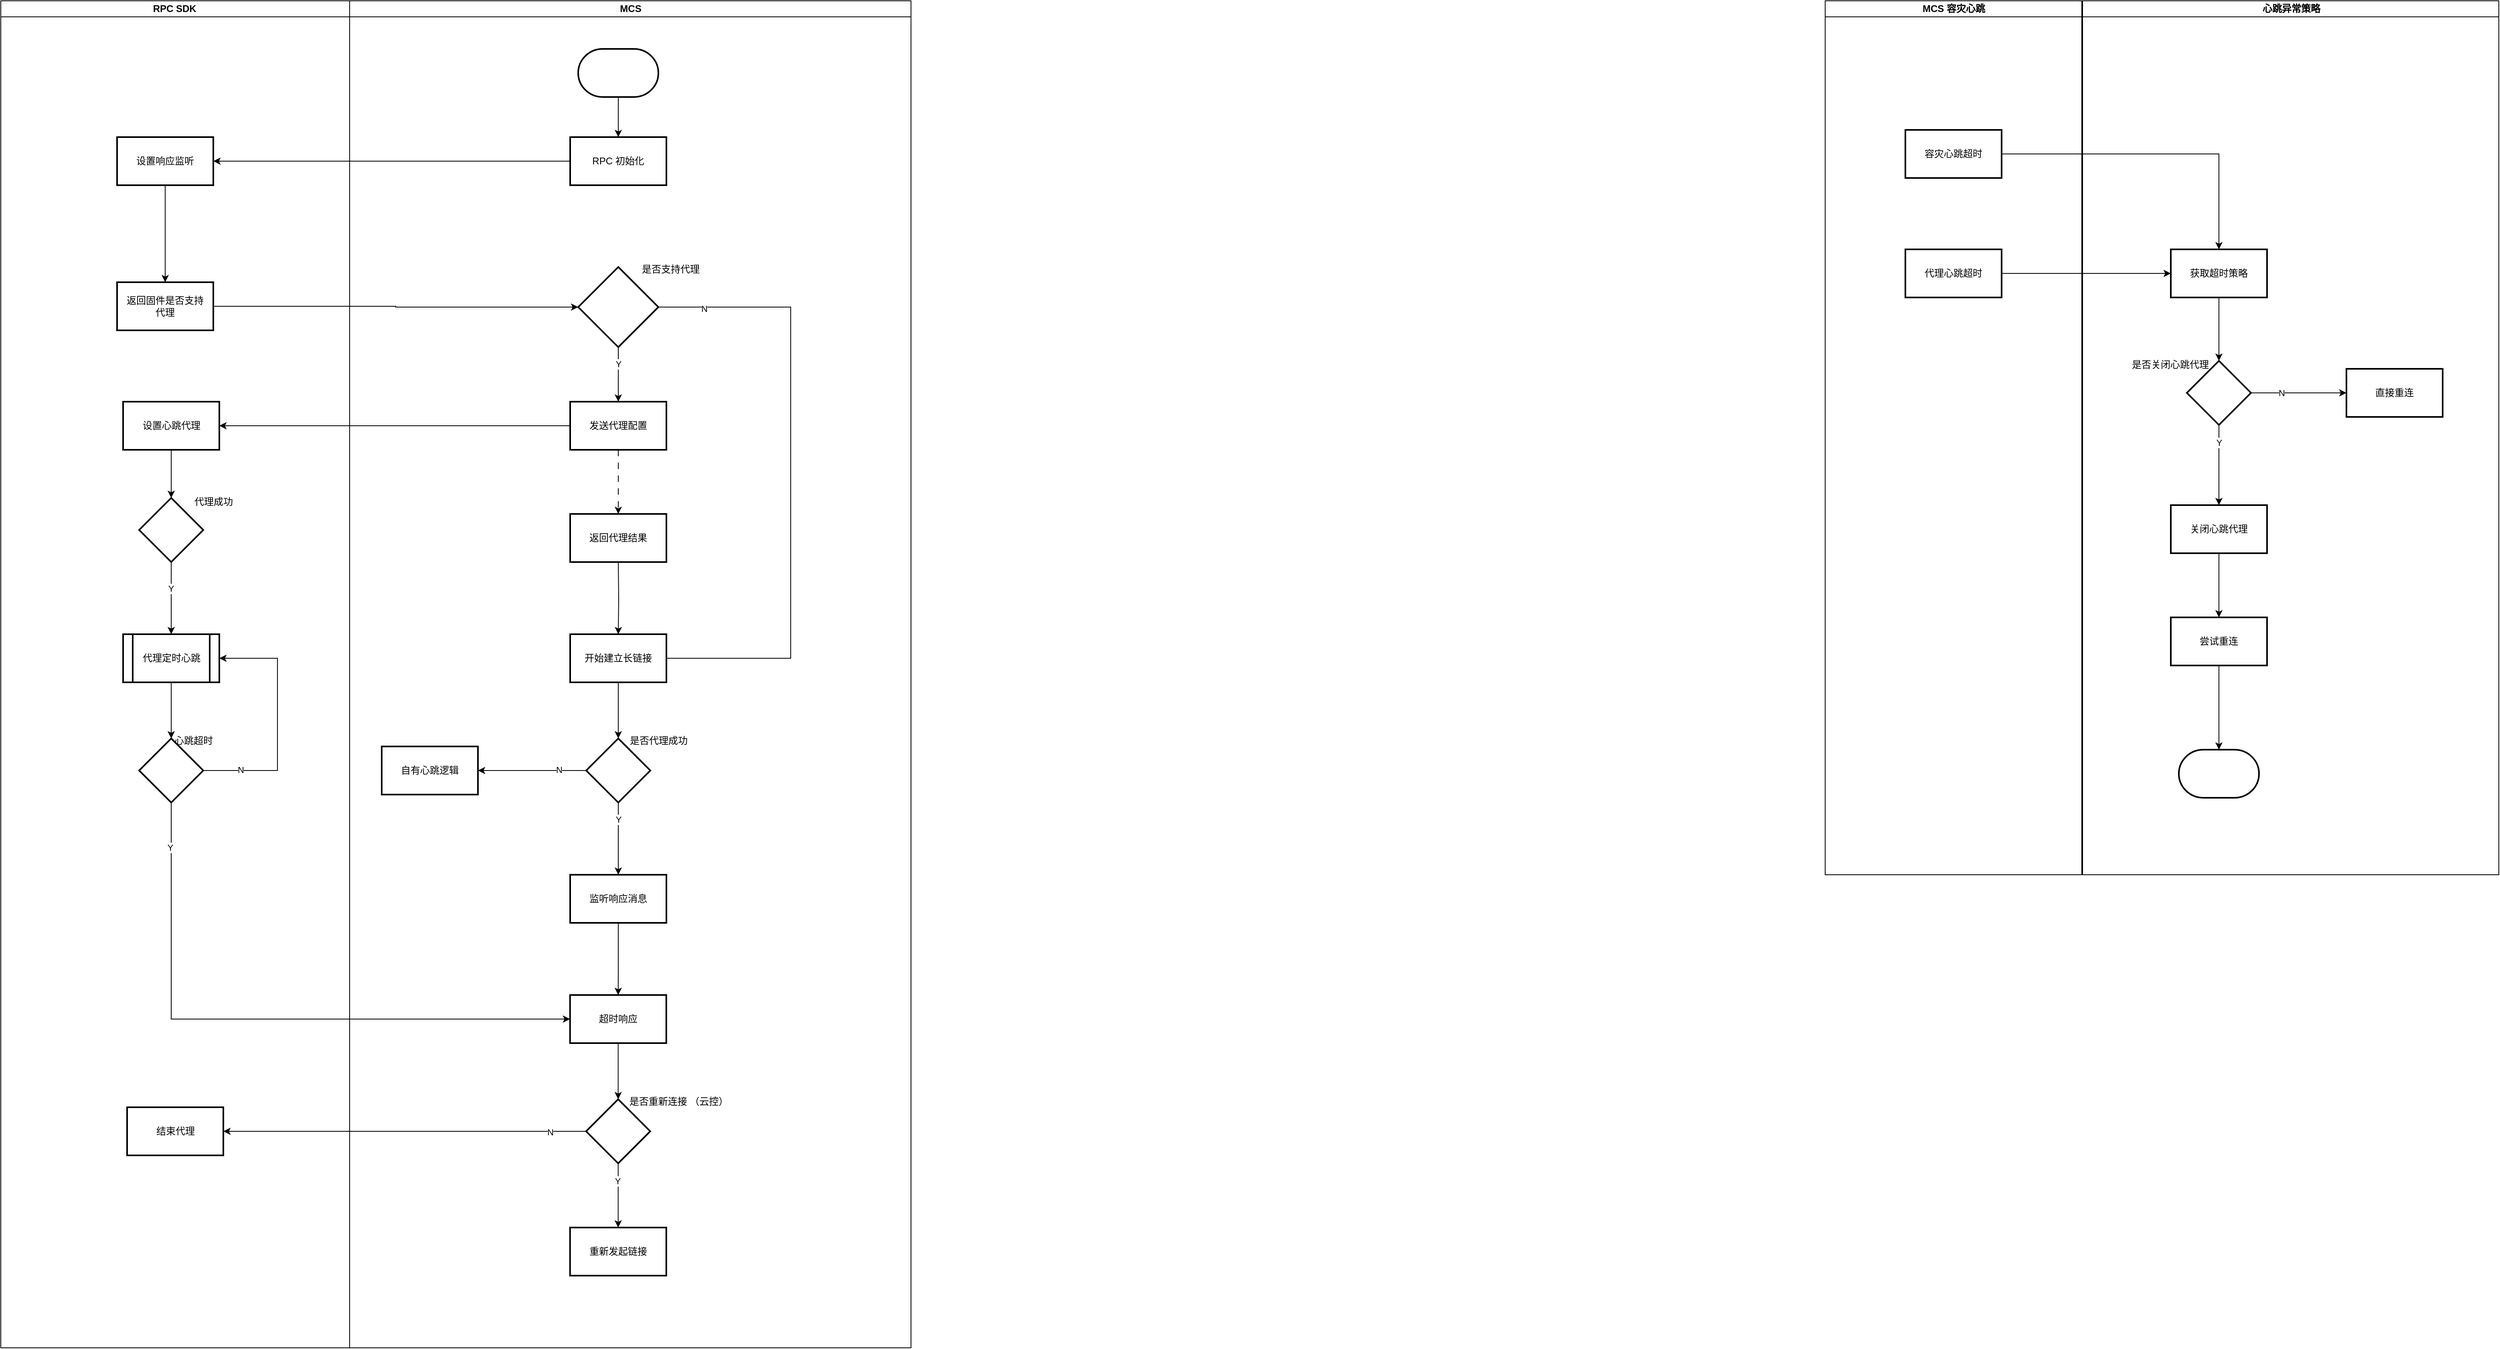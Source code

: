<mxfile version="26.1.0">
  <diagram id="C5RBs43oDa-KdzZeNtuy" name="Page-1">
    <mxGraphModel dx="2812" dy="1155" grid="1" gridSize="10" guides="1" tooltips="1" connect="1" arrows="1" fold="1" page="1" pageScale="1" pageWidth="827" pageHeight="1169" math="0" shadow="0">
      <root>
        <mxCell id="WIyWlLk6GJQsqaUBKTNV-0" />
        <mxCell id="WIyWlLk6GJQsqaUBKTNV-1" parent="WIyWlLk6GJQsqaUBKTNV-0" />
        <mxCell id="pCE1JtV5IQSBqkXDCpha-3" value="MCS 容灾心跳" style="swimlane;startSize=20;html=1;" vertex="1" parent="WIyWlLk6GJQsqaUBKTNV-1">
          <mxGeometry x="2160" y="80" width="320" height="1090" as="geometry" />
        </mxCell>
        <mxCell id="pCE1JtV5IQSBqkXDCpha-88" value="容灾心跳超时" style="whiteSpace=wrap;html=1;strokeWidth=2;" vertex="1" parent="pCE1JtV5IQSBqkXDCpha-3">
          <mxGeometry x="100" y="161" width="120" height="60" as="geometry" />
        </mxCell>
        <mxCell id="pCE1JtV5IQSBqkXDCpha-131" value="代理心跳超时" style="whiteSpace=wrap;html=1;strokeWidth=2;" vertex="1" parent="pCE1JtV5IQSBqkXDCpha-3">
          <mxGeometry x="100" y="310" width="120" height="60" as="geometry" />
        </mxCell>
        <mxCell id="pCE1JtV5IQSBqkXDCpha-2" value="RPC SDK&amp;nbsp;" style="swimlane;startSize=20;html=1;" vertex="1" parent="WIyWlLk6GJQsqaUBKTNV-1">
          <mxGeometry x="-115" y="80" width="435" height="1680" as="geometry" />
        </mxCell>
        <mxCell id="pCE1JtV5IQSBqkXDCpha-17" value="设置心跳代理" style="whiteSpace=wrap;html=1;strokeWidth=2;" vertex="1" parent="pCE1JtV5IQSBqkXDCpha-2">
          <mxGeometry x="152.5" y="500" width="120" height="60" as="geometry" />
        </mxCell>
        <mxCell id="pCE1JtV5IQSBqkXDCpha-51" value="" style="edgeStyle=orthogonalEdgeStyle;rounded=0;orthogonalLoop=1;jettySize=auto;html=1;" edge="1" parent="pCE1JtV5IQSBqkXDCpha-2" source="pCE1JtV5IQSBqkXDCpha-30" target="pCE1JtV5IQSBqkXDCpha-50">
          <mxGeometry relative="1" as="geometry" />
        </mxCell>
        <mxCell id="pCE1JtV5IQSBqkXDCpha-30" value="代理定时心跳" style="shape=process;whiteSpace=wrap;html=1;backgroundOutline=1;strokeWidth=2;" vertex="1" parent="pCE1JtV5IQSBqkXDCpha-2">
          <mxGeometry x="152.5" y="790" width="120" height="60" as="geometry" />
        </mxCell>
        <mxCell id="pCE1JtV5IQSBqkXDCpha-38" style="edgeStyle=orthogonalEdgeStyle;rounded=0;orthogonalLoop=1;jettySize=auto;html=1;exitX=0.5;exitY=1;exitDx=0;exitDy=0;entryX=0.5;entryY=0;entryDx=0;entryDy=0;" edge="1" parent="pCE1JtV5IQSBqkXDCpha-2" source="pCE1JtV5IQSBqkXDCpha-25" target="pCE1JtV5IQSBqkXDCpha-30">
          <mxGeometry relative="1" as="geometry" />
        </mxCell>
        <mxCell id="pCE1JtV5IQSBqkXDCpha-42" value="Y" style="edgeLabel;html=1;align=center;verticalAlign=middle;resizable=0;points=[];" vertex="1" connectable="0" parent="pCE1JtV5IQSBqkXDCpha-38">
          <mxGeometry x="-0.264" y="-1" relative="1" as="geometry">
            <mxPoint as="offset" />
          </mxGeometry>
        </mxCell>
        <mxCell id="pCE1JtV5IQSBqkXDCpha-25" value="" style="rhombus;whiteSpace=wrap;html=1;strokeWidth=2;" vertex="1" parent="pCE1JtV5IQSBqkXDCpha-2">
          <mxGeometry x="172.5" y="620" width="80" height="80" as="geometry" />
        </mxCell>
        <mxCell id="pCE1JtV5IQSBqkXDCpha-26" value="" style="edgeStyle=orthogonalEdgeStyle;rounded=0;orthogonalLoop=1;jettySize=auto;html=1;exitX=0.5;exitY=1;exitDx=0;exitDy=0;" edge="1" parent="pCE1JtV5IQSBqkXDCpha-2" source="pCE1JtV5IQSBqkXDCpha-17" target="pCE1JtV5IQSBqkXDCpha-25">
          <mxGeometry relative="1" as="geometry" />
        </mxCell>
        <mxCell id="pCE1JtV5IQSBqkXDCpha-27" value="代理成功" style="text;html=1;align=center;verticalAlign=middle;resizable=0;points=[];autosize=1;strokeColor=none;fillColor=none;" vertex="1" parent="pCE1JtV5IQSBqkXDCpha-2">
          <mxGeometry x="230" y="610" width="70" height="30" as="geometry" />
        </mxCell>
        <mxCell id="pCE1JtV5IQSBqkXDCpha-52" style="edgeStyle=orthogonalEdgeStyle;rounded=0;orthogonalLoop=1;jettySize=auto;html=1;entryX=1;entryY=0.5;entryDx=0;entryDy=0;exitX=1;exitY=0.5;exitDx=0;exitDy=0;" edge="1" parent="pCE1JtV5IQSBqkXDCpha-2" source="pCE1JtV5IQSBqkXDCpha-50" target="pCE1JtV5IQSBqkXDCpha-30">
          <mxGeometry relative="1" as="geometry">
            <Array as="points">
              <mxPoint x="345" y="960" />
              <mxPoint x="345" y="820" />
            </Array>
          </mxGeometry>
        </mxCell>
        <mxCell id="pCE1JtV5IQSBqkXDCpha-69" value="N" style="edgeLabel;html=1;align=center;verticalAlign=middle;resizable=0;points=[];" vertex="1" connectable="0" parent="pCE1JtV5IQSBqkXDCpha-52">
          <mxGeometry x="-0.698" y="1" relative="1" as="geometry">
            <mxPoint as="offset" />
          </mxGeometry>
        </mxCell>
        <mxCell id="pCE1JtV5IQSBqkXDCpha-50" value="" style="rhombus;whiteSpace=wrap;html=1;strokeWidth=2;" vertex="1" parent="pCE1JtV5IQSBqkXDCpha-2">
          <mxGeometry x="172.5" y="920" width="80" height="80" as="geometry" />
        </mxCell>
        <mxCell id="pCE1JtV5IQSBqkXDCpha-53" value="心跳超时" style="text;html=1;align=center;verticalAlign=middle;resizable=0;points=[];autosize=1;strokeColor=none;fillColor=none;" vertex="1" parent="pCE1JtV5IQSBqkXDCpha-2">
          <mxGeometry x="205" y="908" width="70" height="30" as="geometry" />
        </mxCell>
        <mxCell id="pCE1JtV5IQSBqkXDCpha-74" value="结束代理" style="whiteSpace=wrap;html=1;strokeWidth=2;" vertex="1" parent="pCE1JtV5IQSBqkXDCpha-2">
          <mxGeometry x="157.5" y="1380" width="120" height="60" as="geometry" />
        </mxCell>
        <mxCell id="pCE1JtV5IQSBqkXDCpha-126" value="返回固件是否支持&lt;br&gt;代理" style="whiteSpace=wrap;html=1;strokeWidth=2;" vertex="1" parent="pCE1JtV5IQSBqkXDCpha-2">
          <mxGeometry x="145" y="351" width="120" height="60" as="geometry" />
        </mxCell>
        <mxCell id="pCE1JtV5IQSBqkXDCpha-129" style="edgeStyle=orthogonalEdgeStyle;rounded=0;orthogonalLoop=1;jettySize=auto;html=1;exitX=0.5;exitY=1;exitDx=0;exitDy=0;entryX=0.5;entryY=0;entryDx=0;entryDy=0;" edge="1" parent="pCE1JtV5IQSBqkXDCpha-2" source="pCE1JtV5IQSBqkXDCpha-127" target="pCE1JtV5IQSBqkXDCpha-126">
          <mxGeometry relative="1" as="geometry" />
        </mxCell>
        <mxCell id="pCE1JtV5IQSBqkXDCpha-127" value="设置响应监听" style="whiteSpace=wrap;html=1;strokeWidth=2;" vertex="1" parent="pCE1JtV5IQSBqkXDCpha-2">
          <mxGeometry x="145" y="170" width="120" height="60" as="geometry" />
        </mxCell>
        <mxCell id="pCE1JtV5IQSBqkXDCpha-18" value="" style="edgeStyle=orthogonalEdgeStyle;rounded=0;orthogonalLoop=1;jettySize=auto;html=1;" edge="1" parent="WIyWlLk6GJQsqaUBKTNV-1" source="pCE1JtV5IQSBqkXDCpha-15" target="pCE1JtV5IQSBqkXDCpha-17">
          <mxGeometry relative="1" as="geometry" />
        </mxCell>
        <mxCell id="pCE1JtV5IQSBqkXDCpha-75" value="" style="edgeStyle=orthogonalEdgeStyle;rounded=0;orthogonalLoop=1;jettySize=auto;html=1;" edge="1" parent="WIyWlLk6GJQsqaUBKTNV-1" source="pCE1JtV5IQSBqkXDCpha-70" target="pCE1JtV5IQSBqkXDCpha-74">
          <mxGeometry relative="1" as="geometry" />
        </mxCell>
        <mxCell id="pCE1JtV5IQSBqkXDCpha-81" value="N" style="edgeLabel;html=1;align=center;verticalAlign=middle;resizable=0;points=[];" vertex="1" connectable="0" parent="pCE1JtV5IQSBqkXDCpha-75">
          <mxGeometry x="-0.799" y="1" relative="1" as="geometry">
            <mxPoint as="offset" />
          </mxGeometry>
        </mxCell>
        <mxCell id="pCE1JtV5IQSBqkXDCpha-1" value="MCS" style="swimlane;startSize=20;html=1;" vertex="1" parent="WIyWlLk6GJQsqaUBKTNV-1">
          <mxGeometry x="320" y="80" width="700" height="1680" as="geometry" />
        </mxCell>
        <mxCell id="pCE1JtV5IQSBqkXDCpha-20" value="" style="edgeStyle=orthogonalEdgeStyle;rounded=0;orthogonalLoop=1;jettySize=auto;html=1;" edge="1" parent="pCE1JtV5IQSBqkXDCpha-1" source="pCE1JtV5IQSBqkXDCpha-4" target="pCE1JtV5IQSBqkXDCpha-19">
          <mxGeometry relative="1" as="geometry" />
        </mxCell>
        <mxCell id="pCE1JtV5IQSBqkXDCpha-4" value="" style="strokeWidth=2;html=1;shape=mxgraph.flowchart.terminator;whiteSpace=wrap;" vertex="1" parent="pCE1JtV5IQSBqkXDCpha-1">
          <mxGeometry x="285" y="60" width="100" height="60" as="geometry" />
        </mxCell>
        <mxCell id="pCE1JtV5IQSBqkXDCpha-16" value="" style="edgeStyle=orthogonalEdgeStyle;rounded=0;orthogonalLoop=1;jettySize=auto;html=1;" edge="1" parent="pCE1JtV5IQSBqkXDCpha-1" source="pCE1JtV5IQSBqkXDCpha-12" target="pCE1JtV5IQSBqkXDCpha-15">
          <mxGeometry relative="1" as="geometry" />
        </mxCell>
        <mxCell id="pCE1JtV5IQSBqkXDCpha-49" value="Y" style="edgeLabel;html=1;align=center;verticalAlign=middle;resizable=0;points=[];" vertex="1" connectable="0" parent="pCE1JtV5IQSBqkXDCpha-16">
          <mxGeometry x="-0.383" relative="1" as="geometry">
            <mxPoint as="offset" />
          </mxGeometry>
        </mxCell>
        <mxCell id="pCE1JtV5IQSBqkXDCpha-47" style="edgeStyle=orthogonalEdgeStyle;rounded=0;orthogonalLoop=1;jettySize=auto;html=1;entryX=0;entryY=0.5;entryDx=0;entryDy=0;" edge="1" parent="pCE1JtV5IQSBqkXDCpha-1" source="pCE1JtV5IQSBqkXDCpha-12" target="pCE1JtV5IQSBqkXDCpha-32">
          <mxGeometry relative="1" as="geometry">
            <Array as="points">
              <mxPoint x="550" y="382" />
              <mxPoint x="550" y="820" />
            </Array>
          </mxGeometry>
        </mxCell>
        <mxCell id="pCE1JtV5IQSBqkXDCpha-48" value="N" style="edgeLabel;html=1;align=center;verticalAlign=middle;resizable=0;points=[];" vertex="1" connectable="0" parent="pCE1JtV5IQSBqkXDCpha-47">
          <mxGeometry x="-0.871" y="-2" relative="1" as="geometry">
            <mxPoint as="offset" />
          </mxGeometry>
        </mxCell>
        <mxCell id="pCE1JtV5IQSBqkXDCpha-12" value="" style="strokeWidth=2;html=1;shape=mxgraph.flowchart.decision;whiteSpace=wrap;" vertex="1" parent="pCE1JtV5IQSBqkXDCpha-1">
          <mxGeometry x="285" y="332" width="100" height="100" as="geometry" />
        </mxCell>
        <mxCell id="pCE1JtV5IQSBqkXDCpha-14" value="是否支持代理" style="text;html=1;align=center;verticalAlign=middle;resizable=0;points=[];autosize=1;strokeColor=none;fillColor=none;" vertex="1" parent="pCE1JtV5IQSBqkXDCpha-1">
          <mxGeometry x="350" y="320" width="100" height="30" as="geometry" />
        </mxCell>
        <mxCell id="pCE1JtV5IQSBqkXDCpha-44" value="" style="edgeStyle=orthogonalEdgeStyle;rounded=0;orthogonalLoop=1;jettySize=auto;html=1;dashed=1;dashPattern=8 8;entryX=0.5;entryY=0;entryDx=0;entryDy=0;" edge="1" parent="pCE1JtV5IQSBqkXDCpha-1" source="pCE1JtV5IQSBqkXDCpha-15" target="pCE1JtV5IQSBqkXDCpha-59">
          <mxGeometry relative="1" as="geometry">
            <mxPoint x="335" y="620" as="targetPoint" />
          </mxGeometry>
        </mxCell>
        <mxCell id="pCE1JtV5IQSBqkXDCpha-15" value="发送代理配置" style="whiteSpace=wrap;html=1;strokeWidth=2;" vertex="1" parent="pCE1JtV5IQSBqkXDCpha-1">
          <mxGeometry x="275" y="500" width="120" height="60" as="geometry" />
        </mxCell>
        <mxCell id="pCE1JtV5IQSBqkXDCpha-19" value="RPC 初始化" style="whiteSpace=wrap;html=1;strokeWidth=2;" vertex="1" parent="pCE1JtV5IQSBqkXDCpha-1">
          <mxGeometry x="275" y="170" width="120" height="60" as="geometry" />
        </mxCell>
        <mxCell id="pCE1JtV5IQSBqkXDCpha-57" value="" style="edgeStyle=orthogonalEdgeStyle;rounded=0;orthogonalLoop=1;jettySize=auto;html=1;" edge="1" parent="pCE1JtV5IQSBqkXDCpha-1" source="pCE1JtV5IQSBqkXDCpha-32" target="pCE1JtV5IQSBqkXDCpha-56">
          <mxGeometry relative="1" as="geometry" />
        </mxCell>
        <mxCell id="pCE1JtV5IQSBqkXDCpha-32" value="开始建立长链接" style="whiteSpace=wrap;html=1;strokeWidth=2;" vertex="1" parent="pCE1JtV5IQSBqkXDCpha-1">
          <mxGeometry x="275" y="790" width="120" height="60" as="geometry" />
        </mxCell>
        <mxCell id="pCE1JtV5IQSBqkXDCpha-46" style="edgeStyle=orthogonalEdgeStyle;rounded=0;orthogonalLoop=1;jettySize=auto;html=1;exitX=0.5;exitY=1;exitDx=0;exitDy=0;" edge="1" parent="pCE1JtV5IQSBqkXDCpha-1" target="pCE1JtV5IQSBqkXDCpha-32">
          <mxGeometry relative="1" as="geometry">
            <mxPoint x="335" y="700" as="sourcePoint" />
          </mxGeometry>
        </mxCell>
        <mxCell id="pCE1JtV5IQSBqkXDCpha-61" value="" style="edgeStyle=orthogonalEdgeStyle;rounded=0;orthogonalLoop=1;jettySize=auto;html=1;" edge="1" parent="pCE1JtV5IQSBqkXDCpha-1" source="pCE1JtV5IQSBqkXDCpha-56" target="pCE1JtV5IQSBqkXDCpha-60">
          <mxGeometry relative="1" as="geometry" />
        </mxCell>
        <mxCell id="pCE1JtV5IQSBqkXDCpha-62" value="Y" style="edgeLabel;html=1;align=center;verticalAlign=middle;resizable=0;points=[];" vertex="1" connectable="0" parent="pCE1JtV5IQSBqkXDCpha-61">
          <mxGeometry x="-0.545" relative="1" as="geometry">
            <mxPoint as="offset" />
          </mxGeometry>
        </mxCell>
        <mxCell id="pCE1JtV5IQSBqkXDCpha-64" value="" style="edgeStyle=orthogonalEdgeStyle;rounded=0;orthogonalLoop=1;jettySize=auto;html=1;entryX=1;entryY=0.5;entryDx=0;entryDy=0;" edge="1" parent="pCE1JtV5IQSBqkXDCpha-1" source="pCE1JtV5IQSBqkXDCpha-56" target="pCE1JtV5IQSBqkXDCpha-63">
          <mxGeometry relative="1" as="geometry">
            <mxPoint x="205" y="960" as="targetPoint" />
          </mxGeometry>
        </mxCell>
        <mxCell id="pCE1JtV5IQSBqkXDCpha-87" value="N" style="edgeLabel;html=1;align=center;verticalAlign=middle;resizable=0;points=[];" vertex="1" connectable="0" parent="pCE1JtV5IQSBqkXDCpha-64">
          <mxGeometry x="-0.49" y="-1" relative="1" as="geometry">
            <mxPoint as="offset" />
          </mxGeometry>
        </mxCell>
        <mxCell id="pCE1JtV5IQSBqkXDCpha-56" value="" style="rhombus;whiteSpace=wrap;html=1;strokeWidth=2;" vertex="1" parent="pCE1JtV5IQSBqkXDCpha-1">
          <mxGeometry x="295" y="920" width="80" height="80" as="geometry" />
        </mxCell>
        <mxCell id="pCE1JtV5IQSBqkXDCpha-58" value="是否代理成功" style="text;html=1;align=center;verticalAlign=middle;resizable=0;points=[];autosize=1;strokeColor=none;fillColor=none;" vertex="1" parent="pCE1JtV5IQSBqkXDCpha-1">
          <mxGeometry x="335" y="908" width="100" height="30" as="geometry" />
        </mxCell>
        <mxCell id="pCE1JtV5IQSBqkXDCpha-59" value="返回代理结果" style="whiteSpace=wrap;html=1;strokeWidth=2;" vertex="1" parent="pCE1JtV5IQSBqkXDCpha-1">
          <mxGeometry x="275" y="640" width="120" height="60" as="geometry" />
        </mxCell>
        <mxCell id="pCE1JtV5IQSBqkXDCpha-66" value="" style="edgeStyle=orthogonalEdgeStyle;rounded=0;orthogonalLoop=1;jettySize=auto;html=1;" edge="1" parent="pCE1JtV5IQSBqkXDCpha-1" source="pCE1JtV5IQSBqkXDCpha-60" target="pCE1JtV5IQSBqkXDCpha-65">
          <mxGeometry relative="1" as="geometry" />
        </mxCell>
        <mxCell id="pCE1JtV5IQSBqkXDCpha-60" value="监听响应消息" style="whiteSpace=wrap;html=1;strokeWidth=2;" vertex="1" parent="pCE1JtV5IQSBqkXDCpha-1">
          <mxGeometry x="275" y="1090" width="120" height="60" as="geometry" />
        </mxCell>
        <mxCell id="pCE1JtV5IQSBqkXDCpha-63" value="自有心跳逻辑" style="whiteSpace=wrap;html=1;strokeWidth=2;" vertex="1" parent="pCE1JtV5IQSBqkXDCpha-1">
          <mxGeometry x="40" y="930" width="120" height="60" as="geometry" />
        </mxCell>
        <mxCell id="pCE1JtV5IQSBqkXDCpha-71" value="" style="edgeStyle=orthogonalEdgeStyle;rounded=0;orthogonalLoop=1;jettySize=auto;html=1;" edge="1" parent="pCE1JtV5IQSBqkXDCpha-1" source="pCE1JtV5IQSBqkXDCpha-65" target="pCE1JtV5IQSBqkXDCpha-70">
          <mxGeometry relative="1" as="geometry" />
        </mxCell>
        <mxCell id="pCE1JtV5IQSBqkXDCpha-65" value="超时响应" style="whiteSpace=wrap;html=1;strokeWidth=2;" vertex="1" parent="pCE1JtV5IQSBqkXDCpha-1">
          <mxGeometry x="274.86" y="1240" width="120" height="60" as="geometry" />
        </mxCell>
        <mxCell id="pCE1JtV5IQSBqkXDCpha-77" value="" style="edgeStyle=orthogonalEdgeStyle;rounded=0;orthogonalLoop=1;jettySize=auto;html=1;" edge="1" parent="pCE1JtV5IQSBqkXDCpha-1" source="pCE1JtV5IQSBqkXDCpha-70" target="pCE1JtV5IQSBqkXDCpha-76">
          <mxGeometry relative="1" as="geometry" />
        </mxCell>
        <mxCell id="pCE1JtV5IQSBqkXDCpha-79" value="Y" style="edgeLabel;html=1;align=center;verticalAlign=middle;resizable=0;points=[];" vertex="1" connectable="0" parent="pCE1JtV5IQSBqkXDCpha-77">
          <mxGeometry x="-0.448" y="-1" relative="1" as="geometry">
            <mxPoint as="offset" />
          </mxGeometry>
        </mxCell>
        <mxCell id="pCE1JtV5IQSBqkXDCpha-70" value="" style="rhombus;whiteSpace=wrap;html=1;strokeWidth=2;" vertex="1" parent="pCE1JtV5IQSBqkXDCpha-1">
          <mxGeometry x="294.86" y="1370" width="80" height="80" as="geometry" />
        </mxCell>
        <mxCell id="pCE1JtV5IQSBqkXDCpha-72" value="是否重新连接 （云控）" style="text;html=1;align=center;verticalAlign=middle;resizable=0;points=[];autosize=1;strokeColor=none;fillColor=none;" vertex="1" parent="pCE1JtV5IQSBqkXDCpha-1">
          <mxGeometry x="334.86" y="1358" width="150" height="30" as="geometry" />
        </mxCell>
        <mxCell id="pCE1JtV5IQSBqkXDCpha-76" value="重新发起链接" style="whiteSpace=wrap;html=1;strokeWidth=2;" vertex="1" parent="pCE1JtV5IQSBqkXDCpha-1">
          <mxGeometry x="274.86" y="1530" width="120" height="60" as="geometry" />
        </mxCell>
        <mxCell id="pCE1JtV5IQSBqkXDCpha-67" style="edgeStyle=orthogonalEdgeStyle;rounded=0;orthogonalLoop=1;jettySize=auto;html=1;exitX=0.5;exitY=1;exitDx=0;exitDy=0;entryX=0;entryY=0.5;entryDx=0;entryDy=0;" edge="1" parent="WIyWlLk6GJQsqaUBKTNV-1" source="pCE1JtV5IQSBqkXDCpha-50" target="pCE1JtV5IQSBqkXDCpha-65">
          <mxGeometry relative="1" as="geometry">
            <mxPoint x="-220" y="1018.0" as="sourcePoint" />
            <mxPoint x="522.5" y="1318" as="targetPoint" />
            <Array as="points">
              <mxPoint x="97" y="1350" />
            </Array>
          </mxGeometry>
        </mxCell>
        <mxCell id="pCE1JtV5IQSBqkXDCpha-68" value="Y" style="edgeLabel;html=1;align=center;verticalAlign=middle;resizable=0;points=[];" vertex="1" connectable="0" parent="pCE1JtV5IQSBqkXDCpha-67">
          <mxGeometry x="-0.855" y="-2" relative="1" as="geometry">
            <mxPoint as="offset" />
          </mxGeometry>
        </mxCell>
        <mxCell id="pCE1JtV5IQSBqkXDCpha-90" value="心跳异常策略" style="swimlane;startSize=20;html=1;" vertex="1" parent="WIyWlLk6GJQsqaUBKTNV-1">
          <mxGeometry x="2481" y="80" width="519" height="1090" as="geometry" />
        </mxCell>
        <mxCell id="pCE1JtV5IQSBqkXDCpha-98" value="" style="edgeStyle=orthogonalEdgeStyle;rounded=0;orthogonalLoop=1;jettySize=auto;html=1;" edge="1" parent="pCE1JtV5IQSBqkXDCpha-90" source="pCE1JtV5IQSBqkXDCpha-94" target="pCE1JtV5IQSBqkXDCpha-97">
          <mxGeometry relative="1" as="geometry" />
        </mxCell>
        <mxCell id="pCE1JtV5IQSBqkXDCpha-94" value="获取超时策略" style="whiteSpace=wrap;html=1;strokeWidth=2;" vertex="1" parent="pCE1JtV5IQSBqkXDCpha-90">
          <mxGeometry x="110" y="310" width="120" height="60" as="geometry" />
        </mxCell>
        <mxCell id="pCE1JtV5IQSBqkXDCpha-102" value="" style="edgeStyle=orthogonalEdgeStyle;rounded=0;orthogonalLoop=1;jettySize=auto;html=1;" edge="1" parent="pCE1JtV5IQSBqkXDCpha-90" source="pCE1JtV5IQSBqkXDCpha-97" target="pCE1JtV5IQSBqkXDCpha-101">
          <mxGeometry relative="1" as="geometry" />
        </mxCell>
        <mxCell id="pCE1JtV5IQSBqkXDCpha-106" value="Y" style="edgeLabel;html=1;align=center;verticalAlign=middle;resizable=0;points=[];" vertex="1" connectable="0" parent="pCE1JtV5IQSBqkXDCpha-102">
          <mxGeometry x="-0.556" relative="1" as="geometry">
            <mxPoint as="offset" />
          </mxGeometry>
        </mxCell>
        <mxCell id="pCE1JtV5IQSBqkXDCpha-104" value="" style="edgeStyle=orthogonalEdgeStyle;rounded=0;orthogonalLoop=1;jettySize=auto;html=1;" edge="1" parent="pCE1JtV5IQSBqkXDCpha-90" source="pCE1JtV5IQSBqkXDCpha-97" target="pCE1JtV5IQSBqkXDCpha-103">
          <mxGeometry relative="1" as="geometry" />
        </mxCell>
        <mxCell id="pCE1JtV5IQSBqkXDCpha-105" value="N" style="edgeLabel;html=1;align=center;verticalAlign=middle;resizable=0;points=[];" vertex="1" connectable="0" parent="pCE1JtV5IQSBqkXDCpha-104">
          <mxGeometry x="-0.364" relative="1" as="geometry">
            <mxPoint as="offset" />
          </mxGeometry>
        </mxCell>
        <mxCell id="pCE1JtV5IQSBqkXDCpha-97" value="" style="rhombus;whiteSpace=wrap;html=1;strokeWidth=2;" vertex="1" parent="pCE1JtV5IQSBqkXDCpha-90">
          <mxGeometry x="130" y="449" width="80" height="80" as="geometry" />
        </mxCell>
        <mxCell id="pCE1JtV5IQSBqkXDCpha-99" value="是否关闭心跳代理" style="text;html=1;align=center;verticalAlign=middle;resizable=0;points=[];autosize=1;strokeColor=none;fillColor=none;" vertex="1" parent="pCE1JtV5IQSBqkXDCpha-90">
          <mxGeometry x="49" y="439" width="120" height="30" as="geometry" />
        </mxCell>
        <mxCell id="pCE1JtV5IQSBqkXDCpha-108" value="" style="edgeStyle=orthogonalEdgeStyle;rounded=0;orthogonalLoop=1;jettySize=auto;html=1;" edge="1" parent="pCE1JtV5IQSBqkXDCpha-90" source="pCE1JtV5IQSBqkXDCpha-101" target="pCE1JtV5IQSBqkXDCpha-107">
          <mxGeometry relative="1" as="geometry" />
        </mxCell>
        <mxCell id="pCE1JtV5IQSBqkXDCpha-101" value="关闭心跳代理" style="whiteSpace=wrap;html=1;strokeWidth=2;" vertex="1" parent="pCE1JtV5IQSBqkXDCpha-90">
          <mxGeometry x="110" y="629" width="120" height="60" as="geometry" />
        </mxCell>
        <mxCell id="pCE1JtV5IQSBqkXDCpha-103" value="直接重连" style="whiteSpace=wrap;html=1;strokeWidth=2;" vertex="1" parent="pCE1JtV5IQSBqkXDCpha-90">
          <mxGeometry x="329" y="459" width="120" height="60" as="geometry" />
        </mxCell>
        <mxCell id="pCE1JtV5IQSBqkXDCpha-107" value="尝试重连" style="whiteSpace=wrap;html=1;strokeWidth=2;" vertex="1" parent="pCE1JtV5IQSBqkXDCpha-90">
          <mxGeometry x="110" y="769" width="120" height="60" as="geometry" />
        </mxCell>
        <mxCell id="pCE1JtV5IQSBqkXDCpha-109" value="" style="strokeWidth=2;html=1;shape=mxgraph.flowchart.terminator;whiteSpace=wrap;" vertex="1" parent="pCE1JtV5IQSBqkXDCpha-90">
          <mxGeometry x="120" y="934" width="100" height="60" as="geometry" />
        </mxCell>
        <mxCell id="pCE1JtV5IQSBqkXDCpha-110" style="edgeStyle=orthogonalEdgeStyle;rounded=0;orthogonalLoop=1;jettySize=auto;html=1;exitX=0.5;exitY=1;exitDx=0;exitDy=0;entryX=0.5;entryY=0;entryDx=0;entryDy=0;entryPerimeter=0;" edge="1" parent="pCE1JtV5IQSBqkXDCpha-90" source="pCE1JtV5IQSBqkXDCpha-107" target="pCE1JtV5IQSBqkXDCpha-109">
          <mxGeometry relative="1" as="geometry" />
        </mxCell>
        <mxCell id="pCE1JtV5IQSBqkXDCpha-100" style="edgeStyle=orthogonalEdgeStyle;rounded=0;orthogonalLoop=1;jettySize=auto;html=1;exitX=1;exitY=0.5;exitDx=0;exitDy=0;" edge="1" parent="WIyWlLk6GJQsqaUBKTNV-1" source="pCE1JtV5IQSBqkXDCpha-88" target="pCE1JtV5IQSBqkXDCpha-94">
          <mxGeometry relative="1" as="geometry" />
        </mxCell>
        <mxCell id="pCE1JtV5IQSBqkXDCpha-128" style="edgeStyle=orthogonalEdgeStyle;rounded=0;orthogonalLoop=1;jettySize=auto;html=1;exitX=0;exitY=0.5;exitDx=0;exitDy=0;entryX=1;entryY=0.5;entryDx=0;entryDy=0;" edge="1" parent="WIyWlLk6GJQsqaUBKTNV-1" source="pCE1JtV5IQSBqkXDCpha-19" target="pCE1JtV5IQSBqkXDCpha-127">
          <mxGeometry relative="1" as="geometry" />
        </mxCell>
        <mxCell id="pCE1JtV5IQSBqkXDCpha-130" style="edgeStyle=orthogonalEdgeStyle;rounded=0;orthogonalLoop=1;jettySize=auto;html=1;exitX=1;exitY=0.5;exitDx=0;exitDy=0;entryX=0;entryY=0.5;entryDx=0;entryDy=0;entryPerimeter=0;" edge="1" parent="WIyWlLk6GJQsqaUBKTNV-1" source="pCE1JtV5IQSBqkXDCpha-126" target="pCE1JtV5IQSBqkXDCpha-12">
          <mxGeometry relative="1" as="geometry" />
        </mxCell>
        <mxCell id="pCE1JtV5IQSBqkXDCpha-132" style="edgeStyle=orthogonalEdgeStyle;rounded=0;orthogonalLoop=1;jettySize=auto;html=1;exitX=1;exitY=0.5;exitDx=0;exitDy=0;entryX=0;entryY=0.5;entryDx=0;entryDy=0;" edge="1" parent="WIyWlLk6GJQsqaUBKTNV-1" source="pCE1JtV5IQSBqkXDCpha-131" target="pCE1JtV5IQSBqkXDCpha-94">
          <mxGeometry relative="1" as="geometry" />
        </mxCell>
      </root>
    </mxGraphModel>
  </diagram>
</mxfile>
